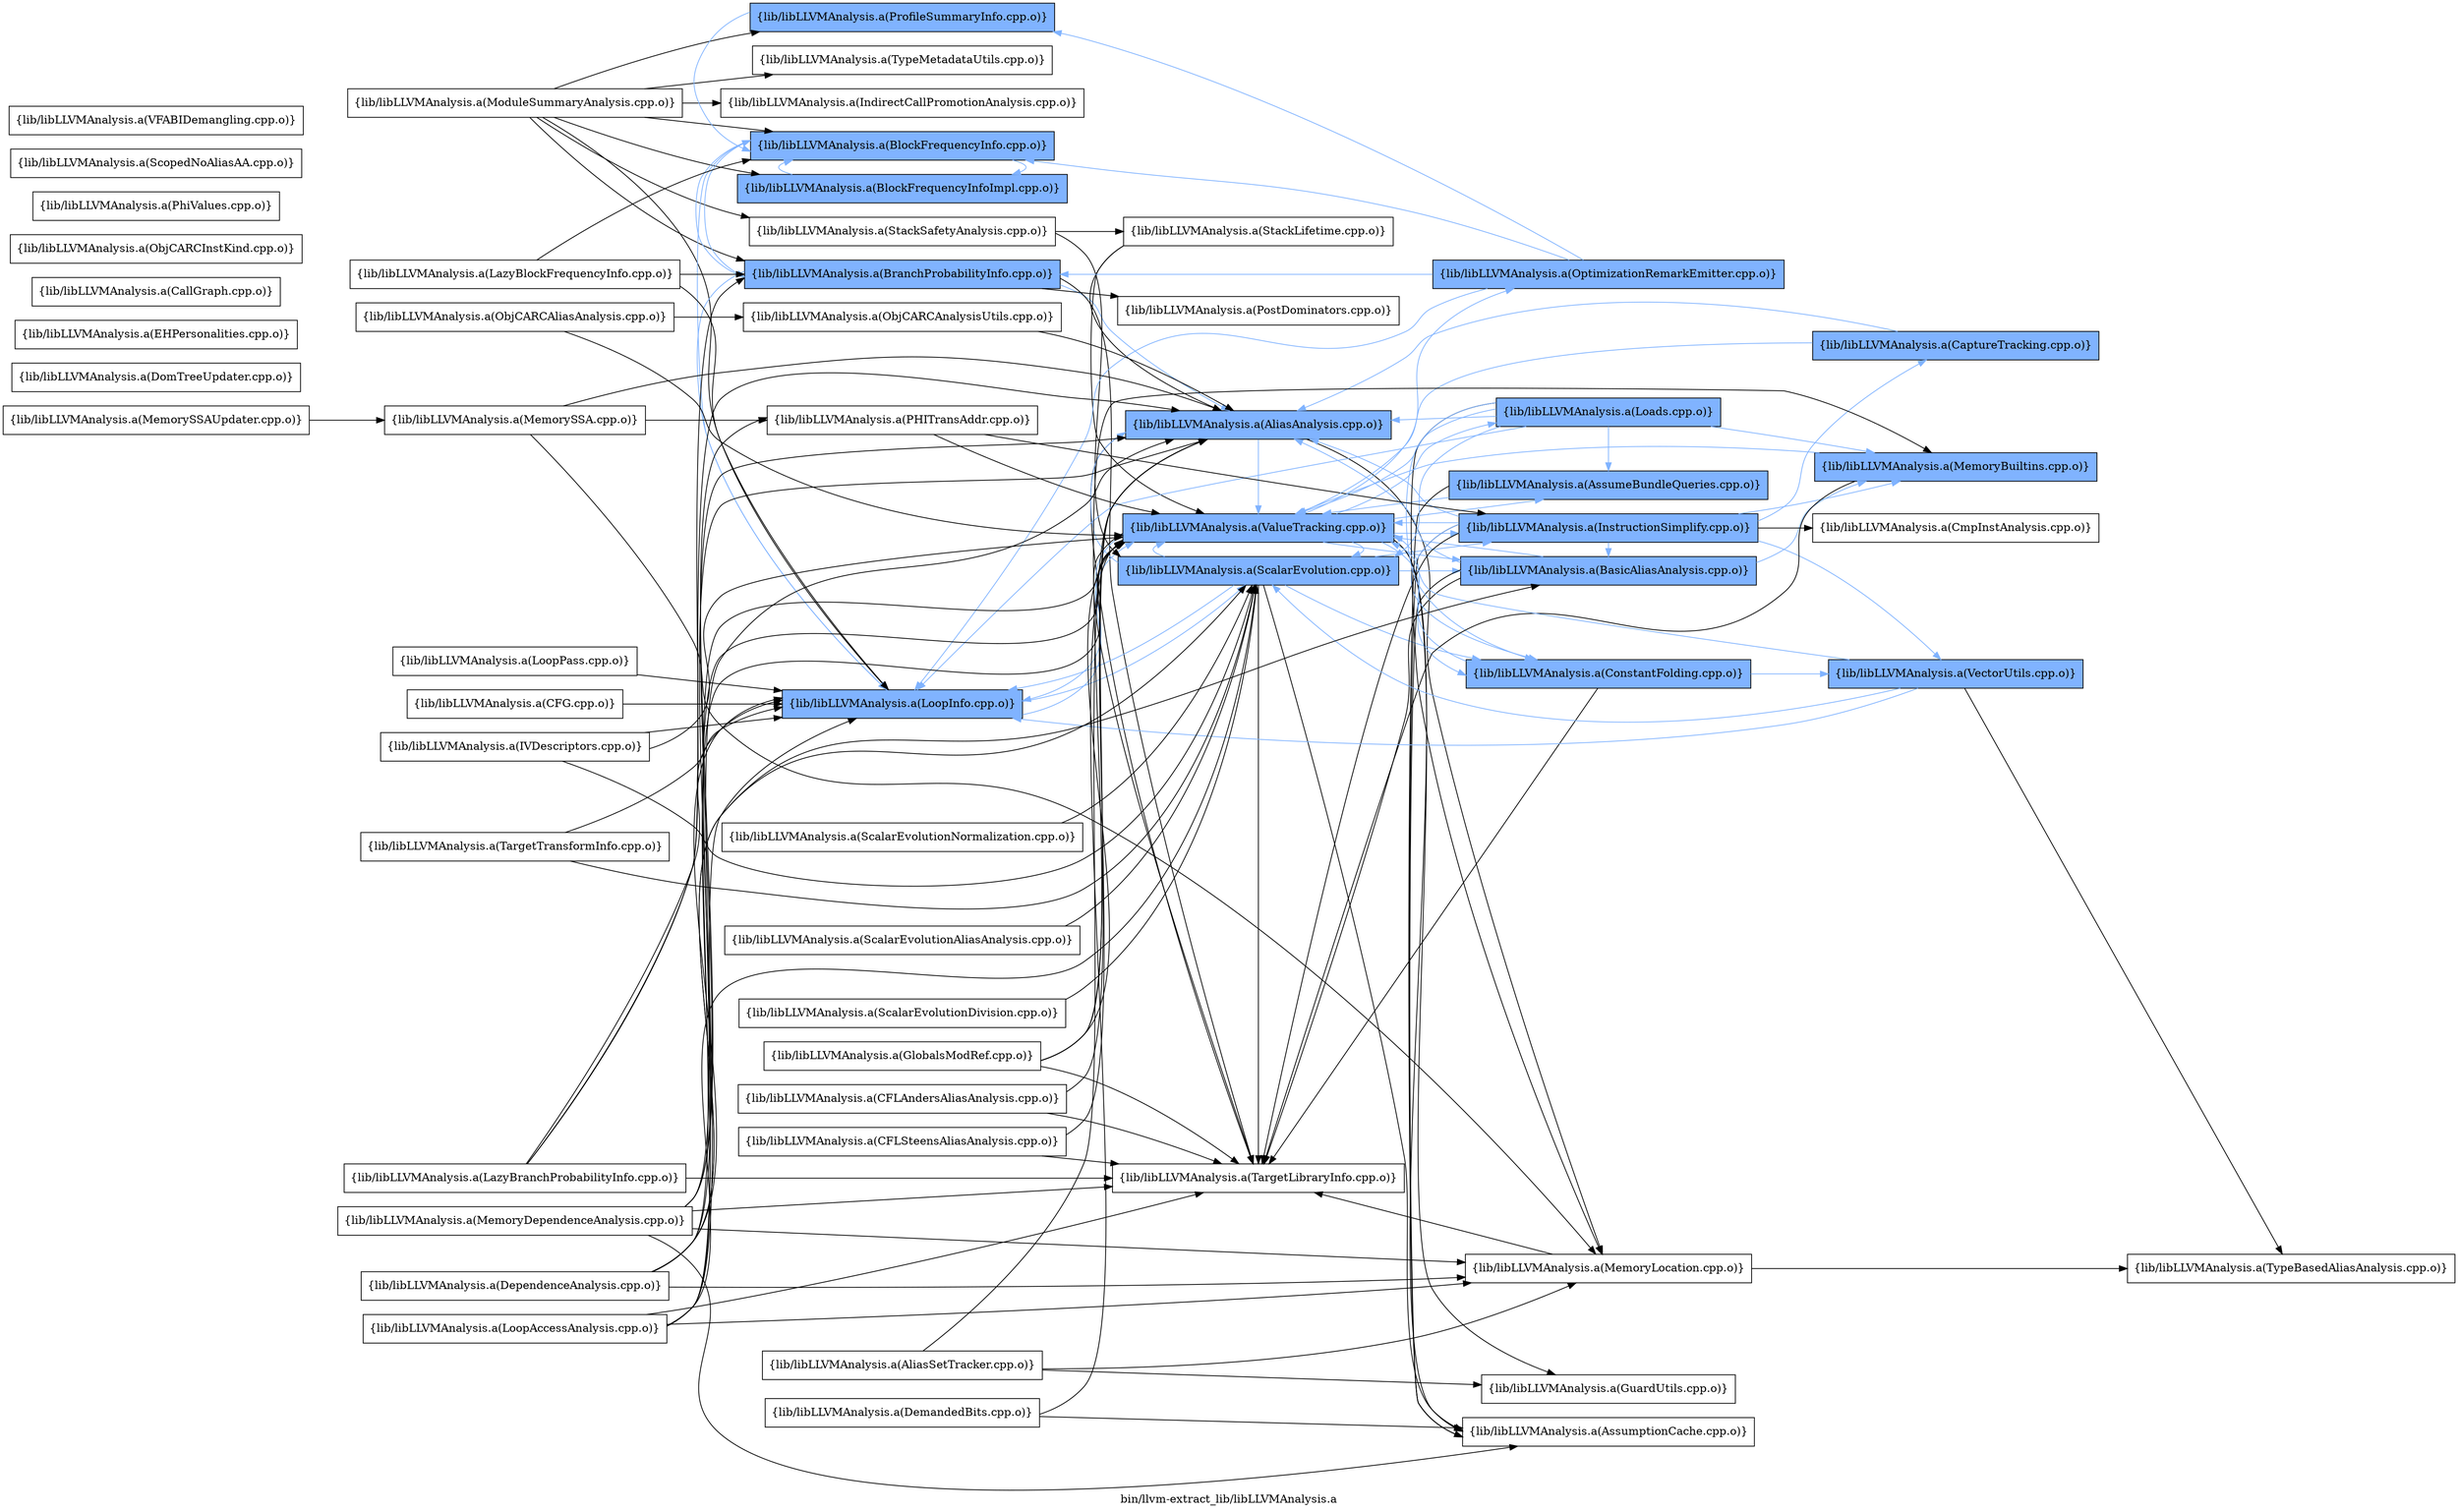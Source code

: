 digraph "bin/llvm-extract_lib/libLLVMAnalysis.a" {
	label="bin/llvm-extract_lib/libLLVMAnalysis.a";
	rankdir=LR;
	{ rank=same; Node0x55833441f088;  }
	{ rank=same; Node0x55833441f498; Node0x558334420848; Node0x558334420578; Node0x558334425618; Node0x558334422058; Node0x558334423e08; Node0x5583344212e8; Node0x558334422b48;  }
	{ rank=same; Node0x558334423688; Node0x5583344244e8; Node0x558334421ec8; Node0x55833441e1d8; Node0x55833441fb78; Node0x558334421068;  }
	{ rank=same; Node0x55833441e408; Node0x55833441daa8; Node0x55833441db98; Node0x558334424628; Node0x55833441e688; Node0x558334423db8; Node0x55833441e458; Node0x55833441ee58; Node0x55833441fc68;  }

	Node0x55833441f088 [shape=record,shape=box,group=0,label="{lib/libLLVMAnalysis.a(ModuleSummaryAnalysis.cpp.o)}"];
	Node0x55833441f088 -> Node0x55833441f498;
	Node0x55833441f088 -> Node0x558334420848;
	Node0x55833441f088 -> Node0x558334420578;
	Node0x55833441f088 -> Node0x558334425618;
	Node0x55833441f088 -> Node0x558334422058;
	Node0x55833441f088 -> Node0x558334423e08;
	Node0x55833441f088 -> Node0x5583344212e8;
	Node0x55833441f088 -> Node0x558334422b48;
	Node0x558334422b48 [shape=record,shape=box,group=0,label="{lib/libLLVMAnalysis.a(TypeMetadataUtils.cpp.o)}"];
	Node0x55833441bf28 [shape=record,shape=box,group=0,label="{lib/libLLVMAnalysis.a(DomTreeUpdater.cpp.o)}"];
	Node0x558334425618 [shape=record,shape=box,group=1,style=filled,fillcolor="0.600000 0.5 1",label="{lib/libLLVMAnalysis.a(LoopInfo.cpp.o)}"];
	Node0x558334425618 -> Node0x55833441e1d8[color="0.600000 0.5 1"];
	Node0x558334425618 -> Node0x55833441fb78[color="0.600000 0.5 1"];
	Node0x55833441e958 [shape=record,shape=box,group=0,label="{lib/libLLVMAnalysis.a(MemorySSA.cpp.o)}"];
	Node0x55833441e958 -> Node0x558334423688;
	Node0x55833441e958 -> Node0x55833441e408;
	Node0x55833441e958 -> Node0x5583344248a8;
	Node0x55833441ef98 [shape=record,shape=box,group=0,label="{lib/libLLVMAnalysis.a(MemorySSAUpdater.cpp.o)}"];
	Node0x55833441ef98 -> Node0x55833441e958;
	Node0x55833441f498 [shape=record,shape=box,group=1,style=filled,fillcolor="0.600000 0.5 1",label="{lib/libLLVMAnalysis.a(BlockFrequencyInfo.cpp.o)}"];
	Node0x55833441f498 -> Node0x558334420848[color="0.600000 0.5 1"];
	Node0x55833441f498 -> Node0x558334420578[color="0.600000 0.5 1"];
	Node0x55833441f498 -> Node0x558334425618[color="0.600000 0.5 1"];
	Node0x558334420578 [shape=record,shape=box,group=1,style=filled,fillcolor="0.600000 0.5 1",label="{lib/libLLVMAnalysis.a(BranchProbabilityInfo.cpp.o)}"];
	Node0x558334420578 -> Node0x558334423688[color="0.600000 0.5 1"];
	Node0x558334420578 -> Node0x55833441f498[color="0.600000 0.5 1"];
	Node0x558334420578 -> Node0x558334425618[color="0.600000 0.5 1"];
	Node0x558334420578 -> Node0x5583344244e8;
	Node0x558334420578 -> Node0x558334421ec8;
	Node0x5583344244e8 [shape=record,shape=box,group=0,label="{lib/libLLVMAnalysis.a(PostDominators.cpp.o)}"];
	Node0x55833441e688 [shape=record,shape=box,group=1,style=filled,fillcolor="0.600000 0.5 1",label="{lib/libLLVMAnalysis.a(InstructionSimplify.cpp.o)}"];
	Node0x55833441e688 -> Node0x558334423688[color="0.600000 0.5 1"];
	Node0x55833441e688 -> Node0x55833441daa8;
	Node0x55833441e688 -> Node0x55833441db98[color="0.600000 0.5 1"];
	Node0x55833441e688 -> Node0x558334423e58[color="0.600000 0.5 1"];
	Node0x55833441e688 -> Node0x558334424628[color="0.600000 0.5 1"];
	Node0x55833441e688 -> Node0x5583344248f8;
	Node0x55833441e688 -> Node0x55833441cc98[color="0.600000 0.5 1"];
	Node0x55833441e688 -> Node0x558334421ec8;
	Node0x55833441e688 -> Node0x55833441fb78[color="0.600000 0.5 1"];
	Node0x55833441e688 -> Node0x55833441dbe8[color="0.600000 0.5 1"];
	Node0x55833441daa8 [shape=record,shape=box,group=0,label="{lib/libLLVMAnalysis.a(AssumptionCache.cpp.o)}"];
	Node0x558334420848 [shape=record,shape=box,group=1,style=filled,fillcolor="0.600000 0.5 1",label="{lib/libLLVMAnalysis.a(BlockFrequencyInfoImpl.cpp.o)}"];
	Node0x558334420848 -> Node0x55833441f498[color="0.600000 0.5 1"];
	Node0x55833441cc98 [shape=record,shape=box,group=1,style=filled,fillcolor="0.600000 0.5 1",label="{lib/libLLVMAnalysis.a(MemoryBuiltins.cpp.o)}"];
	Node0x55833441cc98 -> Node0x558334421ec8;
	Node0x55833441cc98 -> Node0x55833441fb78[color="0.600000 0.5 1"];
	Node0x558334421ec8 [shape=record,shape=box,group=0,label="{lib/libLLVMAnalysis.a(TargetLibraryInfo.cpp.o)}"];
	Node0x5583344223c8 [shape=record,shape=box,group=0,label="{lib/libLLVMAnalysis.a(TypeBasedAliasAnalysis.cpp.o)}"];
	Node0x55833441fb78 [shape=record,shape=box,group=1,style=filled,fillcolor="0.600000 0.5 1",label="{lib/libLLVMAnalysis.a(ValueTracking.cpp.o)}"];
	Node0x55833441fb78 -> Node0x558334423db8[color="0.600000 0.5 1"];
	Node0x55833441fb78 -> Node0x55833441daa8;
	Node0x55833441fb78 -> Node0x55833441db98[color="0.600000 0.5 1"];
	Node0x55833441fb78 -> Node0x558334424628[color="0.600000 0.5 1"];
	Node0x55833441fb78 -> Node0x55833441e458;
	Node0x55833441fb78 -> Node0x55833441e688[color="0.600000 0.5 1"];
	Node0x55833441fb78 -> Node0x558334425618[color="0.600000 0.5 1"];
	Node0x55833441fb78 -> Node0x55833441e1d8[color="0.600000 0.5 1"];
	Node0x55833441fb78 -> Node0x558334421ec8;
	Node0x55833441fb78 -> Node0x55833441ee58[color="0.600000 0.5 1"];
	Node0x55833441fb78 -> Node0x55833441fc68[color="0.600000 0.5 1"];
	Node0x55833441e1d8 [shape=record,shape=box,group=1,style=filled,fillcolor="0.600000 0.5 1",label="{lib/libLLVMAnalysis.a(ScalarEvolution.cpp.o)}"];
	Node0x55833441e1d8 -> Node0x558334423688[color="0.600000 0.5 1"];
	Node0x55833441e1d8 -> Node0x55833441daa8;
	Node0x55833441e1d8 -> Node0x55833441db98[color="0.600000 0.5 1"];
	Node0x55833441e1d8 -> Node0x558334424628[color="0.600000 0.5 1"];
	Node0x55833441e1d8 -> Node0x55833441e688[color="0.600000 0.5 1"];
	Node0x55833441e1d8 -> Node0x558334425618[color="0.600000 0.5 1"];
	Node0x55833441e1d8 -> Node0x558334421ec8;
	Node0x55833441e1d8 -> Node0x55833441fb78[color="0.600000 0.5 1"];
	Node0x558334423688 [shape=record,shape=box,group=1,style=filled,fillcolor="0.600000 0.5 1",label="{lib/libLLVMAnalysis.a(AliasAnalysis.cpp.o)}"];
	Node0x558334423688 -> Node0x55833441e408;
	Node0x558334423688 -> Node0x558334421ec8;
	Node0x558334423688 -> Node0x55833441fb78[color="0.600000 0.5 1"];
	Node0x55833441e408 [shape=record,shape=box,group=0,label="{lib/libLLVMAnalysis.a(MemoryLocation.cpp.o)}"];
	Node0x55833441e408 -> Node0x558334421ec8;
	Node0x55833441e408 -> Node0x5583344223c8;
	Node0x558334424628 [shape=record,shape=box,group=1,style=filled,fillcolor="0.600000 0.5 1",label="{lib/libLLVMAnalysis.a(ConstantFolding.cpp.o)}"];
	Node0x558334424628 -> Node0x558334421ec8;
	Node0x558334424628 -> Node0x55833441fb78[color="0.600000 0.5 1"];
	Node0x558334424628 -> Node0x55833441dbe8[color="0.600000 0.5 1"];
	Node0x558334423db8 [shape=record,shape=box,group=1,style=filled,fillcolor="0.600000 0.5 1",label="{lib/libLLVMAnalysis.a(AssumeBundleQueries.cpp.o)}"];
	Node0x558334423db8 -> Node0x55833441daa8;
	Node0x558334423db8 -> Node0x55833441fb78[color="0.600000 0.5 1"];
	Node0x55833441db98 [shape=record,shape=box,group=1,style=filled,fillcolor="0.600000 0.5 1",label="{lib/libLLVMAnalysis.a(BasicAliasAnalysis.cpp.o)}"];
	Node0x55833441db98 -> Node0x558334423688[color="0.600000 0.5 1"];
	Node0x55833441db98 -> Node0x55833441daa8;
	Node0x55833441db98 -> Node0x55833441cc98[color="0.600000 0.5 1"];
	Node0x55833441db98 -> Node0x558334421ec8;
	Node0x55833441db98 -> Node0x55833441fb78[color="0.600000 0.5 1"];
	Node0x55833441f998 [shape=record,shape=box,group=0,label="{lib/libLLVMAnalysis.a(CFG.cpp.o)}"];
	Node0x55833441f998 -> Node0x558334425618;
	Node0x558334421bf8 [shape=record,shape=box,group=0,label="{lib/libLLVMAnalysis.a(CFLAndersAliasAnalysis.cpp.o)}"];
	Node0x558334421bf8 -> Node0x558334423688;
	Node0x558334421bf8 -> Node0x558334421ec8;
	Node0x558334420ca8 [shape=record,shape=box,group=0,label="{lib/libLLVMAnalysis.a(CFLSteensAliasAnalysis.cpp.o)}"];
	Node0x558334420ca8 -> Node0x558334423688;
	Node0x558334420ca8 -> Node0x558334421ec8;
	Node0x558334423e58 [shape=record,shape=box,group=1,style=filled,fillcolor="0.600000 0.5 1",label="{lib/libLLVMAnalysis.a(CaptureTracking.cpp.o)}"];
	Node0x558334423e58 -> Node0x558334423688[color="0.600000 0.5 1"];
	Node0x558334423e58 -> Node0x55833441fb78[color="0.600000 0.5 1"];
	Node0x55833441dbe8 [shape=record,shape=box,group=1,style=filled,fillcolor="0.600000 0.5 1",label="{lib/libLLVMAnalysis.a(VectorUtils.cpp.o)}"];
	Node0x55833441dbe8 -> Node0x558334425618[color="0.600000 0.5 1"];
	Node0x55833441dbe8 -> Node0x55833441e1d8[color="0.600000 0.5 1"];
	Node0x55833441dbe8 -> Node0x5583344223c8;
	Node0x55833441dbe8 -> Node0x55833441fb78[color="0.600000 0.5 1"];
	Node0x558334425758 [shape=record,shape=box,group=0,label="{lib/libLLVMAnalysis.a(DependenceAnalysis.cpp.o)}"];
	Node0x558334425758 -> Node0x558334423688;
	Node0x558334425758 -> Node0x55833441db98;
	Node0x558334425758 -> Node0x558334425618;
	Node0x558334425758 -> Node0x55833441e408;
	Node0x558334425758 -> Node0x55833441e1d8;
	Node0x558334425758 -> Node0x55833441fb78;
	Node0x55833441c158 [shape=record,shape=box,group=0,label="{lib/libLLVMAnalysis.a(EHPersonalities.cpp.o)}"];
	Node0x55833441c838 [shape=record,shape=box,group=0,label="{lib/libLLVMAnalysis.a(GlobalsModRef.cpp.o)}"];
	Node0x55833441c838 -> Node0x558334423688;
	Node0x55833441c838 -> Node0x55833441cc98;
	Node0x55833441c838 -> Node0x558334421ec8;
	Node0x55833441c838 -> Node0x55833441fb78;
	Node0x55833441d418 [shape=record,shape=box,group=0,label="{lib/libLLVMAnalysis.a(CallGraph.cpp.o)}"];
	Node0x55833441e458 [shape=record,shape=box,group=0,label="{lib/libLLVMAnalysis.a(GuardUtils.cpp.o)}"];
	Node0x5583344248f8 [shape=record,shape=box,group=0,label="{lib/libLLVMAnalysis.a(CmpInstAnalysis.cpp.o)}"];
	Node0x558334425938 [shape=record,shape=box,group=0,label="{lib/libLLVMAnalysis.a(IVDescriptors.cpp.o)}"];
	Node0x558334425938 -> Node0x558334425618;
	Node0x558334425938 -> Node0x55833441e1d8;
	Node0x558334425938 -> Node0x55833441fb78;
	Node0x55833441bca8 [shape=record,shape=box,group=0,label="{lib/libLLVMAnalysis.a(DemandedBits.cpp.o)}"];
	Node0x55833441bca8 -> Node0x55833441daa8;
	Node0x55833441bca8 -> Node0x55833441fb78;
	Node0x55833441ce28 [shape=record,shape=box,group=0,label="{lib/libLLVMAnalysis.a(LoopPass.cpp.o)}"];
	Node0x55833441ce28 -> Node0x558334425618;
	Node0x55833441d378 [shape=record,shape=box,group=0,label="{lib/libLLVMAnalysis.a(MemoryDependenceAnalysis.cpp.o)}"];
	Node0x55833441d378 -> Node0x558334423688;
	Node0x55833441d378 -> Node0x55833441daa8;
	Node0x55833441d378 -> Node0x55833441e408;
	Node0x55833441d378 -> Node0x5583344248a8;
	Node0x55833441d378 -> Node0x558334421ec8;
	Node0x55833441d378 -> Node0x55833441fb78;
	Node0x5583344248a8 [shape=record,shape=box,group=0,label="{lib/libLLVMAnalysis.a(PHITransAddr.cpp.o)}"];
	Node0x5583344248a8 -> Node0x55833441e688;
	Node0x5583344248a8 -> Node0x55833441fb78;
	Node0x558334422058 [shape=record,shape=box,group=0,label="{lib/libLLVMAnalysis.a(IndirectCallPromotionAnalysis.cpp.o)}"];
	Node0x558334423e08 [shape=record,shape=box,group=1,style=filled,fillcolor="0.600000 0.5 1",label="{lib/libLLVMAnalysis.a(ProfileSummaryInfo.cpp.o)}"];
	Node0x558334423e08 -> Node0x55833441f498[color="0.600000 0.5 1"];
	Node0x5583344212e8 [shape=record,shape=box,group=0,label="{lib/libLLVMAnalysis.a(StackSafetyAnalysis.cpp.o)}"];
	Node0x5583344212e8 -> Node0x55833441e1d8;
	Node0x5583344212e8 -> Node0x558334421068;
	Node0x558334421018 [shape=record,shape=box,group=0,label="{lib/libLLVMAnalysis.a(ObjCARCAliasAnalysis.cpp.o)}"];
	Node0x558334421018 -> Node0x558334421338;
	Node0x558334421018 -> Node0x55833441fb78;
	Node0x558334421338 [shape=record,shape=box,group=0,label="{lib/libLLVMAnalysis.a(ObjCARCAnalysisUtils.cpp.o)}"];
	Node0x558334421338 -> Node0x558334423688;
	Node0x558334425a28 [shape=record,shape=box,group=0,label="{lib/libLLVMAnalysis.a(ObjCARCInstKind.cpp.o)}"];
	Node0x558334424268 [shape=record,shape=box,group=0,label="{lib/libLLVMAnalysis.a(PhiValues.cpp.o)}"];
	Node0x55833441df58 [shape=record,shape=box,group=0,label="{lib/libLLVMAnalysis.a(ScalarEvolutionAliasAnalysis.cpp.o)}"];
	Node0x55833441df58 -> Node0x55833441e1d8;
	Node0x55833441d2d8 [shape=record,shape=box,group=0,label="{lib/libLLVMAnalysis.a(ScalarEvolutionDivision.cpp.o)}"];
	Node0x55833441d2d8 -> Node0x55833441e1d8;
	Node0x558334425a78 [shape=record,shape=box,group=0,label="{lib/libLLVMAnalysis.a(ScalarEvolutionNormalization.cpp.o)}"];
	Node0x558334425a78 -> Node0x55833441e1d8;
	Node0x558334421068 [shape=record,shape=box,group=0,label="{lib/libLLVMAnalysis.a(StackLifetime.cpp.o)}"];
	Node0x558334421068 -> Node0x558334423688;
	Node0x558334421068 -> Node0x55833441fb78;
	Node0x558334422558 [shape=record,shape=box,group=0,label="{lib/libLLVMAnalysis.a(TargetTransformInfo.cpp.o)}"];
	Node0x558334422558 -> Node0x558334425618;
	Node0x558334422558 -> Node0x55833441e1d8;
	Node0x55833441ea48 [shape=record,shape=box,group=0,label="{lib/libLLVMAnalysis.a(ScopedNoAliasAA.cpp.o)}"];
	Node0x55833441ee58 [shape=record,shape=box,group=1,style=filled,fillcolor="0.600000 0.5 1",label="{lib/libLLVMAnalysis.a(Loads.cpp.o)}"];
	Node0x55833441ee58 -> Node0x558334423688[color="0.600000 0.5 1"];
	Node0x55833441ee58 -> Node0x558334423db8[color="0.600000 0.5 1"];
	Node0x55833441ee58 -> Node0x558334424628[color="0.600000 0.5 1"];
	Node0x55833441ee58 -> Node0x558334425618[color="0.600000 0.5 1"];
	Node0x55833441ee58 -> Node0x55833441cc98[color="0.600000 0.5 1"];
	Node0x55833441ee58 -> Node0x55833441e408;
	Node0x55833441ee58 -> Node0x55833441e1d8[color="0.600000 0.5 1"];
	Node0x55833441ee58 -> Node0x55833441fb78[color="0.600000 0.5 1"];
	Node0x55833441fc68 [shape=record,shape=box,group=1,style=filled,fillcolor="0.600000 0.5 1",label="{lib/libLLVMAnalysis.a(OptimizationRemarkEmitter.cpp.o)}"];
	Node0x55833441fc68 -> Node0x55833441f498[color="0.600000 0.5 1"];
	Node0x55833441fc68 -> Node0x558334420578[color="0.600000 0.5 1"];
	Node0x55833441fc68 -> Node0x558334425618[color="0.600000 0.5 1"];
	Node0x55833441fc68 -> Node0x558334423e08[color="0.600000 0.5 1"];
	Node0x55833441f358 [shape=record,shape=box,group=0,label="{lib/libLLVMAnalysis.a(LazyBlockFrequencyInfo.cpp.o)}"];
	Node0x55833441f358 -> Node0x55833441f498;
	Node0x55833441f358 -> Node0x558334420578;
	Node0x55833441f358 -> Node0x558334425618;
	Node0x55833441e778 [shape=record,shape=box,group=0,label="{lib/libLLVMAnalysis.a(LazyBranchProbabilityInfo.cpp.o)}"];
	Node0x55833441e778 -> Node0x558334423688;
	Node0x55833441e778 -> Node0x558334420578;
	Node0x55833441e778 -> Node0x558334425618;
	Node0x55833441e778 -> Node0x558334421ec8;
	Node0x55833441e048 [shape=record,shape=box,group=0,label="{lib/libLLVMAnalysis.a(LoopAccessAnalysis.cpp.o)}"];
	Node0x55833441e048 -> Node0x558334423688;
	Node0x55833441e048 -> Node0x558334425618;
	Node0x55833441e048 -> Node0x55833441e408;
	Node0x55833441e048 -> Node0x55833441e1d8;
	Node0x55833441e048 -> Node0x558334421ec8;
	Node0x55833441e048 -> Node0x55833441fb78;
	Node0x55833441d3c8 [shape=record,shape=box,group=0,label="{lib/libLLVMAnalysis.a(AliasSetTracker.cpp.o)}"];
	Node0x55833441d3c8 -> Node0x558334423688;
	Node0x55833441d3c8 -> Node0x55833441e458;
	Node0x55833441d3c8 -> Node0x55833441e408;
	Node0x55833441c748 [shape=record,shape=box,group=0,label="{lib/libLLVMAnalysis.a(VFABIDemangling.cpp.o)}"];
}
